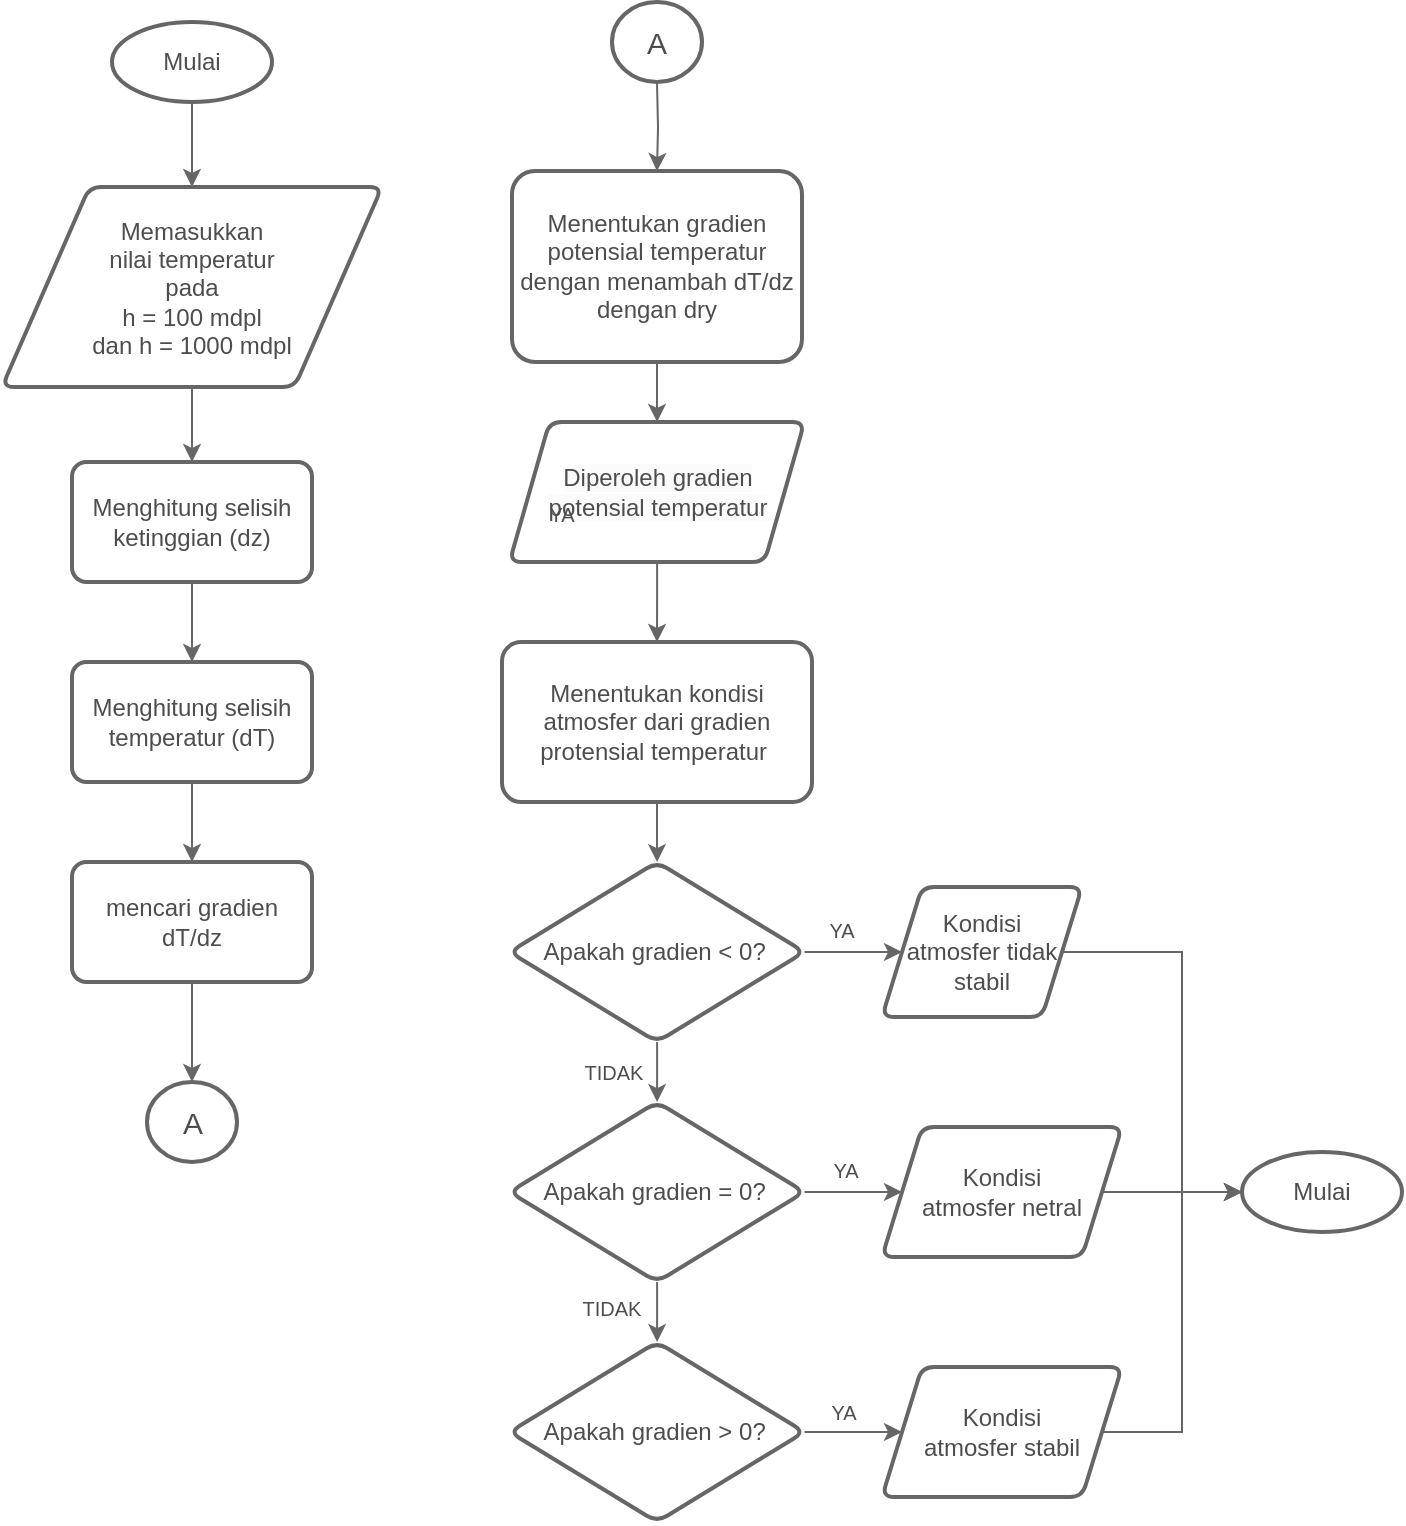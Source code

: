 <mxfile version="21.7.4" type="github">
  <diagram name="Page-1" id="iWVtjKmYf5bgeIo6mMUV">
    <mxGraphModel dx="1444" dy="829" grid="1" gridSize="10" guides="1" tooltips="1" connect="1" arrows="1" fold="1" page="1" pageScale="1" pageWidth="827" pageHeight="1169" math="0" shadow="0">
      <root>
        <mxCell id="0" />
        <mxCell id="1" parent="0" />
        <mxCell id="6ILbxB4MDC0khEj_y2dl-6" value="" style="edgeStyle=orthogonalEdgeStyle;rounded=0;orthogonalLoop=1;jettySize=auto;html=1;strokeColor=#666666;fontColor=#4D4D4D;" edge="1" parent="1" source="6ILbxB4MDC0khEj_y2dl-1" target="6ILbxB4MDC0khEj_y2dl-4">
          <mxGeometry relative="1" as="geometry" />
        </mxCell>
        <mxCell id="6ILbxB4MDC0khEj_y2dl-1" value="Mulai" style="strokeWidth=2;html=1;shape=mxgraph.flowchart.start_1;whiteSpace=wrap;strokeColor=#666666;fontColor=#4D4D4D;" vertex="1" parent="1">
          <mxGeometry x="125" y="60" width="80" height="40" as="geometry" />
        </mxCell>
        <mxCell id="6ILbxB4MDC0khEj_y2dl-10" value="" style="edgeStyle=orthogonalEdgeStyle;rounded=0;orthogonalLoop=1;jettySize=auto;html=1;strokeColor=#666666;fontColor=#4D4D4D;" edge="1" parent="1" source="6ILbxB4MDC0khEj_y2dl-4" target="6ILbxB4MDC0khEj_y2dl-9">
          <mxGeometry relative="1" as="geometry" />
        </mxCell>
        <mxCell id="6ILbxB4MDC0khEj_y2dl-4" value="Memasukkan &lt;br&gt;nilai temperatur &lt;br&gt;pada &lt;br&gt;h = 100 mdpl &lt;br&gt;dan h = 1000 mdpl" style="shape=parallelogram;strokeWidth=2;perimeter=parallelogramPerimeter;rounded=1;arcSize=12;size=0.23;align=center;whiteSpace=wrap;html=1;strokeColor=#666666;fontColor=#4D4D4D;" vertex="1" parent="1">
          <mxGeometry x="70" y="142.5" width="190" height="100" as="geometry" />
        </mxCell>
        <mxCell id="6ILbxB4MDC0khEj_y2dl-12" value="" style="edgeStyle=orthogonalEdgeStyle;rounded=0;orthogonalLoop=1;jettySize=auto;html=1;strokeColor=#666666;fontColor=#4D4D4D;" edge="1" parent="1" source="6ILbxB4MDC0khEj_y2dl-9" target="6ILbxB4MDC0khEj_y2dl-11">
          <mxGeometry relative="1" as="geometry" />
        </mxCell>
        <mxCell id="6ILbxB4MDC0khEj_y2dl-9" value="Menghitung selisih ketinggian (dz)" style="rounded=1;whiteSpace=wrap;html=1;strokeWidth=2;arcSize=12;strokeColor=#666666;fontColor=#4D4D4D;" vertex="1" parent="1">
          <mxGeometry x="105" y="280" width="120" height="60" as="geometry" />
        </mxCell>
        <mxCell id="6ILbxB4MDC0khEj_y2dl-14" value="" style="edgeStyle=orthogonalEdgeStyle;rounded=0;orthogonalLoop=1;jettySize=auto;html=1;strokeColor=#666666;fontColor=#4D4D4D;" edge="1" parent="1" source="6ILbxB4MDC0khEj_y2dl-11" target="6ILbxB4MDC0khEj_y2dl-13">
          <mxGeometry relative="1" as="geometry" />
        </mxCell>
        <mxCell id="6ILbxB4MDC0khEj_y2dl-11" value="Menghitung selisih temperatur (dT)" style="whiteSpace=wrap;html=1;rounded=1;strokeWidth=2;arcSize=12;strokeColor=#666666;fontColor=#4D4D4D;" vertex="1" parent="1">
          <mxGeometry x="105" y="380" width="120" height="60" as="geometry" />
        </mxCell>
        <mxCell id="6ILbxB4MDC0khEj_y2dl-16" value="" style="edgeStyle=orthogonalEdgeStyle;rounded=0;orthogonalLoop=1;jettySize=auto;html=1;strokeColor=#666666;fontColor=#4D4D4D;" edge="1" parent="1" target="6ILbxB4MDC0khEj_y2dl-15">
          <mxGeometry relative="1" as="geometry">
            <mxPoint x="397.5" y="90" as="sourcePoint" />
          </mxGeometry>
        </mxCell>
        <mxCell id="6ILbxB4MDC0khEj_y2dl-24" value="" style="edgeStyle=orthogonalEdgeStyle;rounded=0;orthogonalLoop=1;jettySize=auto;html=1;strokeColor=#666666;fontColor=#4D4D4D;" edge="1" parent="1" source="6ILbxB4MDC0khEj_y2dl-13" target="6ILbxB4MDC0khEj_y2dl-23">
          <mxGeometry relative="1" as="geometry" />
        </mxCell>
        <mxCell id="6ILbxB4MDC0khEj_y2dl-13" value="mencari gradien dT/dz" style="whiteSpace=wrap;html=1;rounded=1;strokeWidth=2;arcSize=12;strokeColor=#666666;fontColor=#4D4D4D;" vertex="1" parent="1">
          <mxGeometry x="105" y="480" width="120" height="60" as="geometry" />
        </mxCell>
        <mxCell id="6ILbxB4MDC0khEj_y2dl-20" value="" style="edgeStyle=orthogonalEdgeStyle;rounded=0;orthogonalLoop=1;jettySize=auto;html=1;strokeColor=#666666;fontColor=#4D4D4D;" edge="1" parent="1" source="6ILbxB4MDC0khEj_y2dl-15" target="6ILbxB4MDC0khEj_y2dl-19">
          <mxGeometry relative="1" as="geometry" />
        </mxCell>
        <mxCell id="6ILbxB4MDC0khEj_y2dl-15" value="Menentukan gradien potensial temperatur dengan menambah dT/dz dengan dry" style="whiteSpace=wrap;html=1;rounded=1;strokeWidth=2;arcSize=12;strokeColor=#666666;fontColor=#4D4D4D;" vertex="1" parent="1">
          <mxGeometry x="325" y="134.5" width="145" height="95.5" as="geometry" />
        </mxCell>
        <mxCell id="6ILbxB4MDC0khEj_y2dl-22" value="" style="edgeStyle=orthogonalEdgeStyle;rounded=0;orthogonalLoop=1;jettySize=auto;html=1;strokeColor=#666666;fontColor=#4D4D4D;" edge="1" parent="1" source="6ILbxB4MDC0khEj_y2dl-19" target="6ILbxB4MDC0khEj_y2dl-21">
          <mxGeometry relative="1" as="geometry" />
        </mxCell>
        <mxCell id="6ILbxB4MDC0khEj_y2dl-19" value="&lt;span style=&quot;font-family: Helvetica; font-size: 12px; font-style: normal; font-variant-ligatures: normal; font-variant-caps: normal; font-weight: 400; letter-spacing: normal; orphans: 2; text-align: center; text-indent: 0px; text-transform: none; widows: 2; word-spacing: 0px; -webkit-text-stroke-width: 0px; background-color: rgb(251, 251, 251); text-decoration-thickness: initial; text-decoration-style: initial; text-decoration-color: initial; float: none; display: inline !important;&quot;&gt;Diperoleh gradien potensial temperatur&lt;/span&gt;" style="shape=parallelogram;perimeter=parallelogramPerimeter;whiteSpace=wrap;html=1;fixedSize=1;rounded=1;strokeWidth=2;arcSize=12;strokeColor=#666666;fontColor=#4D4D4D;" vertex="1" parent="1">
          <mxGeometry x="323.75" y="260" width="147.5" height="70" as="geometry" />
        </mxCell>
        <mxCell id="6ILbxB4MDC0khEj_y2dl-27" value="" style="edgeStyle=orthogonalEdgeStyle;rounded=0;orthogonalLoop=1;jettySize=auto;html=1;strokeColor=#666666;fontColor=#4D4D4D;" edge="1" parent="1" source="6ILbxB4MDC0khEj_y2dl-21" target="6ILbxB4MDC0khEj_y2dl-26">
          <mxGeometry relative="1" as="geometry" />
        </mxCell>
        <mxCell id="6ILbxB4MDC0khEj_y2dl-21" value="Menentukan kondisi atmosfer dari gradien protensial temperatur&amp;nbsp;" style="whiteSpace=wrap;html=1;rounded=1;strokeWidth=2;arcSize=12;strokeColor=#666666;fontColor=#4D4D4D;" vertex="1" parent="1">
          <mxGeometry x="320" y="370" width="155" height="80" as="geometry" />
        </mxCell>
        <mxCell id="6ILbxB4MDC0khEj_y2dl-23" value="A" style="ellipse;whiteSpace=wrap;html=1;rounded=1;strokeWidth=2;arcSize=12;fontSize=15;strokeColor=#666666;fontColor=#4D4D4D;" vertex="1" parent="1">
          <mxGeometry x="142.5" y="590" width="45" height="40" as="geometry" />
        </mxCell>
        <mxCell id="6ILbxB4MDC0khEj_y2dl-25" value="A" style="ellipse;whiteSpace=wrap;html=1;rounded=1;strokeWidth=2;arcSize=12;fontSize=15;strokeColor=#666666;fontColor=#4D4D4D;" vertex="1" parent="1">
          <mxGeometry x="375" y="50" width="45" height="40" as="geometry" />
        </mxCell>
        <mxCell id="6ILbxB4MDC0khEj_y2dl-29" value="" style="edgeStyle=orthogonalEdgeStyle;rounded=0;orthogonalLoop=1;jettySize=auto;html=1;strokeColor=#666666;fontColor=#4D4D4D;" edge="1" parent="1" source="6ILbxB4MDC0khEj_y2dl-26" target="6ILbxB4MDC0khEj_y2dl-28">
          <mxGeometry relative="1" as="geometry" />
        </mxCell>
        <mxCell id="6ILbxB4MDC0khEj_y2dl-33" value="" style="edgeStyle=orthogonalEdgeStyle;rounded=0;orthogonalLoop=1;jettySize=auto;html=1;strokeColor=#666666;fontColor=#4D4D4D;" edge="1" parent="1" source="6ILbxB4MDC0khEj_y2dl-26" target="6ILbxB4MDC0khEj_y2dl-32">
          <mxGeometry relative="1" as="geometry" />
        </mxCell>
        <mxCell id="6ILbxB4MDC0khEj_y2dl-26" value="Apakah gradien &amp;lt; 0?&amp;nbsp;" style="rhombus;whiteSpace=wrap;html=1;rounded=1;strokeWidth=2;arcSize=12;strokeColor=#666666;fontColor=#4D4D4D;" vertex="1" parent="1">
          <mxGeometry x="323.75" y="480" width="147.5" height="90" as="geometry" />
        </mxCell>
        <mxCell id="6ILbxB4MDC0khEj_y2dl-31" value="" style="edgeStyle=orthogonalEdgeStyle;rounded=0;orthogonalLoop=1;jettySize=auto;html=1;strokeColor=#666666;fontColor=#4D4D4D;" edge="1" parent="1" source="6ILbxB4MDC0khEj_y2dl-28" target="6ILbxB4MDC0khEj_y2dl-30">
          <mxGeometry relative="1" as="geometry" />
        </mxCell>
        <mxCell id="6ILbxB4MDC0khEj_y2dl-36" value="" style="edgeStyle=orthogonalEdgeStyle;rounded=0;orthogonalLoop=1;jettySize=auto;html=1;strokeColor=#666666;fontColor=#4D4D4D;" edge="1" parent="1" source="6ILbxB4MDC0khEj_y2dl-28" target="6ILbxB4MDC0khEj_y2dl-35">
          <mxGeometry relative="1" as="geometry" />
        </mxCell>
        <mxCell id="6ILbxB4MDC0khEj_y2dl-28" value="Apakah gradien = 0?&amp;nbsp;" style="rhombus;whiteSpace=wrap;html=1;rounded=1;strokeWidth=2;arcSize=12;strokeColor=#666666;fontColor=#4D4D4D;" vertex="1" parent="1">
          <mxGeometry x="323.75" y="600" width="147.5" height="90" as="geometry" />
        </mxCell>
        <mxCell id="6ILbxB4MDC0khEj_y2dl-37" value="" style="edgeStyle=orthogonalEdgeStyle;rounded=0;orthogonalLoop=1;jettySize=auto;html=1;strokeColor=#666666;fontColor=#4D4D4D;" edge="1" parent="1" source="6ILbxB4MDC0khEj_y2dl-30" target="6ILbxB4MDC0khEj_y2dl-34">
          <mxGeometry relative="1" as="geometry" />
        </mxCell>
        <mxCell id="6ILbxB4MDC0khEj_y2dl-30" value="Apakah gradien &amp;gt; 0?&amp;nbsp;" style="rhombus;whiteSpace=wrap;html=1;rounded=1;strokeWidth=2;arcSize=12;strokeColor=#666666;fontColor=#4D4D4D;" vertex="1" parent="1">
          <mxGeometry x="323.75" y="720" width="147.5" height="90" as="geometry" />
        </mxCell>
        <mxCell id="6ILbxB4MDC0khEj_y2dl-41" style="edgeStyle=orthogonalEdgeStyle;rounded=0;orthogonalLoop=1;jettySize=auto;html=1;entryX=0;entryY=0.5;entryDx=0;entryDy=0;entryPerimeter=0;strokeColor=#666666;fontColor=#4D4D4D;" edge="1" parent="1" source="6ILbxB4MDC0khEj_y2dl-32" target="6ILbxB4MDC0khEj_y2dl-38">
          <mxGeometry relative="1" as="geometry">
            <Array as="points">
              <mxPoint x="660" y="525" />
              <mxPoint x="660" y="645" />
            </Array>
          </mxGeometry>
        </mxCell>
        <mxCell id="6ILbxB4MDC0khEj_y2dl-32" value="Kondisi &lt;br&gt;atmosfer tidak stabil" style="shape=parallelogram;perimeter=parallelogramPerimeter;whiteSpace=wrap;html=1;fixedSize=1;rounded=1;strokeWidth=2;arcSize=12;strokeColor=#666666;fontColor=#4D4D4D;" vertex="1" parent="1">
          <mxGeometry x="510" y="492.5" width="100" height="65" as="geometry" />
        </mxCell>
        <mxCell id="6ILbxB4MDC0khEj_y2dl-39" style="edgeStyle=orthogonalEdgeStyle;rounded=0;orthogonalLoop=1;jettySize=auto;html=1;entryX=0;entryY=0.5;entryDx=0;entryDy=0;entryPerimeter=0;strokeColor=#666666;fontColor=#4D4D4D;" edge="1" parent="1" source="6ILbxB4MDC0khEj_y2dl-34" target="6ILbxB4MDC0khEj_y2dl-38">
          <mxGeometry relative="1" as="geometry">
            <Array as="points">
              <mxPoint x="660" y="765" />
              <mxPoint x="660" y="645" />
            </Array>
          </mxGeometry>
        </mxCell>
        <mxCell id="6ILbxB4MDC0khEj_y2dl-34" value="Kondisi &lt;br&gt;atmosfer stabil" style="shape=parallelogram;perimeter=parallelogramPerimeter;whiteSpace=wrap;html=1;fixedSize=1;rounded=1;strokeWidth=2;arcSize=12;strokeColor=#666666;fontColor=#4D4D4D;" vertex="1" parent="1">
          <mxGeometry x="510" y="732.5" width="120" height="65" as="geometry" />
        </mxCell>
        <mxCell id="6ILbxB4MDC0khEj_y2dl-40" style="edgeStyle=orthogonalEdgeStyle;rounded=0;orthogonalLoop=1;jettySize=auto;html=1;entryX=0;entryY=0.5;entryDx=0;entryDy=0;entryPerimeter=0;strokeColor=#666666;fontColor=#4D4D4D;" edge="1" parent="1" source="6ILbxB4MDC0khEj_y2dl-35" target="6ILbxB4MDC0khEj_y2dl-38">
          <mxGeometry relative="1" as="geometry" />
        </mxCell>
        <mxCell id="6ILbxB4MDC0khEj_y2dl-35" value="Kondisi &lt;br&gt;atmosfer netral" style="shape=parallelogram;perimeter=parallelogramPerimeter;whiteSpace=wrap;html=1;fixedSize=1;rounded=1;strokeWidth=2;arcSize=12;strokeColor=#666666;fontColor=#4D4D4D;" vertex="1" parent="1">
          <mxGeometry x="510" y="612.5" width="120" height="65" as="geometry" />
        </mxCell>
        <mxCell id="6ILbxB4MDC0khEj_y2dl-38" value="Mulai" style="strokeWidth=2;html=1;shape=mxgraph.flowchart.start_1;whiteSpace=wrap;strokeColor=#666666;fontColor=#4D4D4D;" vertex="1" parent="1">
          <mxGeometry x="690" y="625" width="80" height="40" as="geometry" />
        </mxCell>
        <mxCell id="6ILbxB4MDC0khEj_y2dl-42" value="YA" style="text;strokeColor=none;align=center;fillColor=none;html=1;verticalAlign=middle;whiteSpace=wrap;rounded=0;fontSize=10;fontColor=#4D4D4D;" vertex="1" parent="1">
          <mxGeometry x="320" y="291.25" width="60" height="30" as="geometry" />
        </mxCell>
        <mxCell id="6ILbxB4MDC0khEj_y2dl-44" value="YA" style="text;strokeColor=none;align=center;fillColor=none;html=1;verticalAlign=middle;whiteSpace=wrap;rounded=0;fontSize=10;fontColor=#4D4D4D;" vertex="1" parent="1">
          <mxGeometry x="460" y="498.5" width="60" height="30" as="geometry" />
        </mxCell>
        <mxCell id="6ILbxB4MDC0khEj_y2dl-45" value="YA" style="text;strokeColor=none;align=center;fillColor=none;html=1;verticalAlign=middle;whiteSpace=wrap;rounded=0;fontSize=10;fontColor=#4D4D4D;" vertex="1" parent="1">
          <mxGeometry x="462" y="618.5" width="60" height="30" as="geometry" />
        </mxCell>
        <mxCell id="6ILbxB4MDC0khEj_y2dl-46" value="YA" style="text;strokeColor=none;align=center;fillColor=none;html=1;verticalAlign=middle;whiteSpace=wrap;rounded=0;fontSize=10;fontColor=#4D4D4D;" vertex="1" parent="1">
          <mxGeometry x="461" y="740" width="60" height="30" as="geometry" />
        </mxCell>
        <mxCell id="6ILbxB4MDC0khEj_y2dl-47" value="TIDAK" style="text;strokeColor=none;align=center;fillColor=none;html=1;verticalAlign=middle;whiteSpace=wrap;rounded=0;fontSize=10;fontColor=#4D4D4D;" vertex="1" parent="1">
          <mxGeometry x="346" y="570" width="60" height="30" as="geometry" />
        </mxCell>
        <mxCell id="6ILbxB4MDC0khEj_y2dl-48" value="TIDAK" style="text;strokeColor=none;align=center;fillColor=none;html=1;verticalAlign=middle;whiteSpace=wrap;rounded=0;fontSize=10;fontColor=#4D4D4D;" vertex="1" parent="1">
          <mxGeometry x="345" y="688" width="60" height="30" as="geometry" />
        </mxCell>
      </root>
    </mxGraphModel>
  </diagram>
</mxfile>
